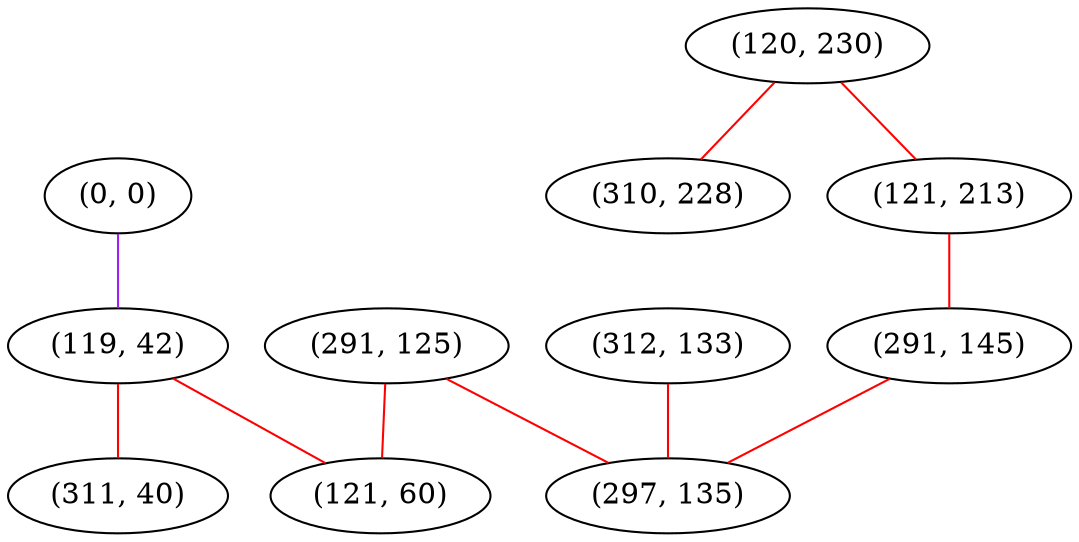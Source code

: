 graph "" {
"(0, 0)";
"(119, 42)";
"(120, 230)";
"(312, 133)";
"(310, 228)";
"(291, 125)";
"(121, 213)";
"(311, 40)";
"(291, 145)";
"(121, 60)";
"(297, 135)";
"(0, 0)" -- "(119, 42)"  [color=purple, key=0, weight=4];
"(119, 42)" -- "(311, 40)"  [color=red, key=0, weight=1];
"(119, 42)" -- "(121, 60)"  [color=red, key=0, weight=1];
"(120, 230)" -- "(310, 228)"  [color=red, key=0, weight=1];
"(120, 230)" -- "(121, 213)"  [color=red, key=0, weight=1];
"(312, 133)" -- "(297, 135)"  [color=red, key=0, weight=1];
"(291, 125)" -- "(121, 60)"  [color=red, key=0, weight=1];
"(291, 125)" -- "(297, 135)"  [color=red, key=0, weight=1];
"(121, 213)" -- "(291, 145)"  [color=red, key=0, weight=1];
"(291, 145)" -- "(297, 135)"  [color=red, key=0, weight=1];
}
